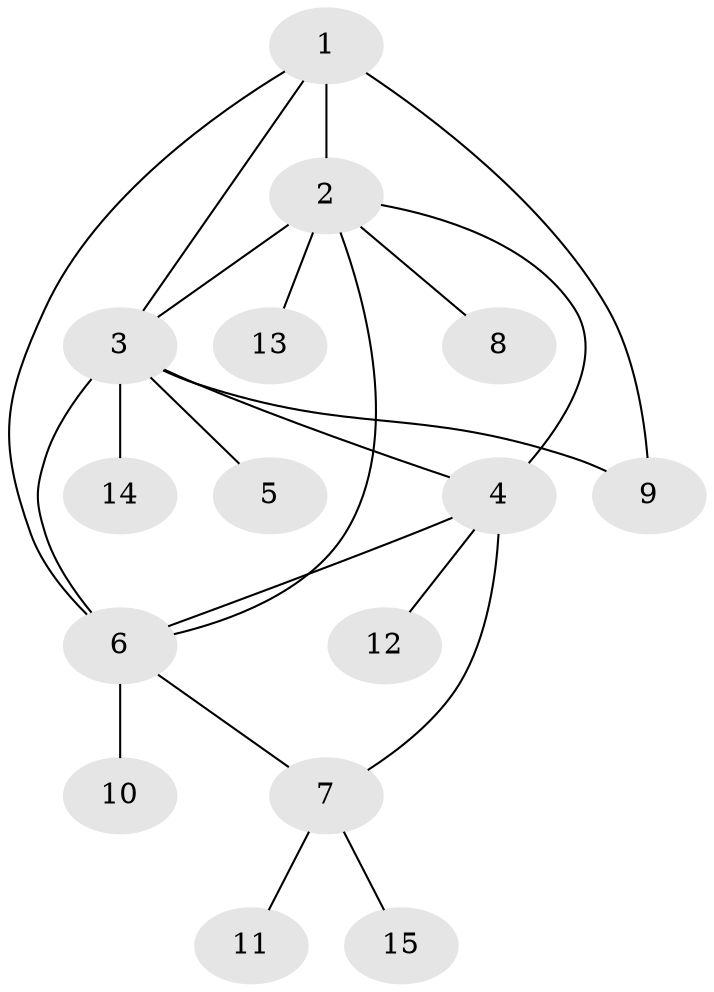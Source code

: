 // original degree distribution, {8: 0.02040816326530612, 2: 0.3877551020408163, 7: 0.04081632653061224, 3: 0.10204081632653061, 11: 0.04081632653061224, 4: 0.02040816326530612, 5: 0.02040816326530612, 1: 0.3673469387755102}
// Generated by graph-tools (version 1.1) at 2025/52/03/04/25 22:52:48]
// undirected, 15 vertices, 21 edges
graph export_dot {
  node [color=gray90,style=filled];
  1;
  2;
  3;
  4;
  5;
  6;
  7;
  8;
  9;
  10;
  11;
  12;
  13;
  14;
  15;
  1 -- 2 [weight=3.0];
  1 -- 3 [weight=1.0];
  1 -- 6 [weight=2.0];
  1 -- 9 [weight=1.0];
  2 -- 3 [weight=2.0];
  2 -- 4 [weight=1.0];
  2 -- 6 [weight=2.0];
  2 -- 8 [weight=2.0];
  2 -- 13 [weight=1.0];
  3 -- 4 [weight=2.0];
  3 -- 5 [weight=1.0];
  3 -- 6 [weight=2.0];
  3 -- 9 [weight=2.0];
  3 -- 14 [weight=1.0];
  4 -- 6 [weight=1.0];
  4 -- 7 [weight=1.0];
  4 -- 12 [weight=1.0];
  6 -- 7 [weight=1.0];
  6 -- 10 [weight=1.0];
  7 -- 11 [weight=1.0];
  7 -- 15 [weight=1.0];
}
